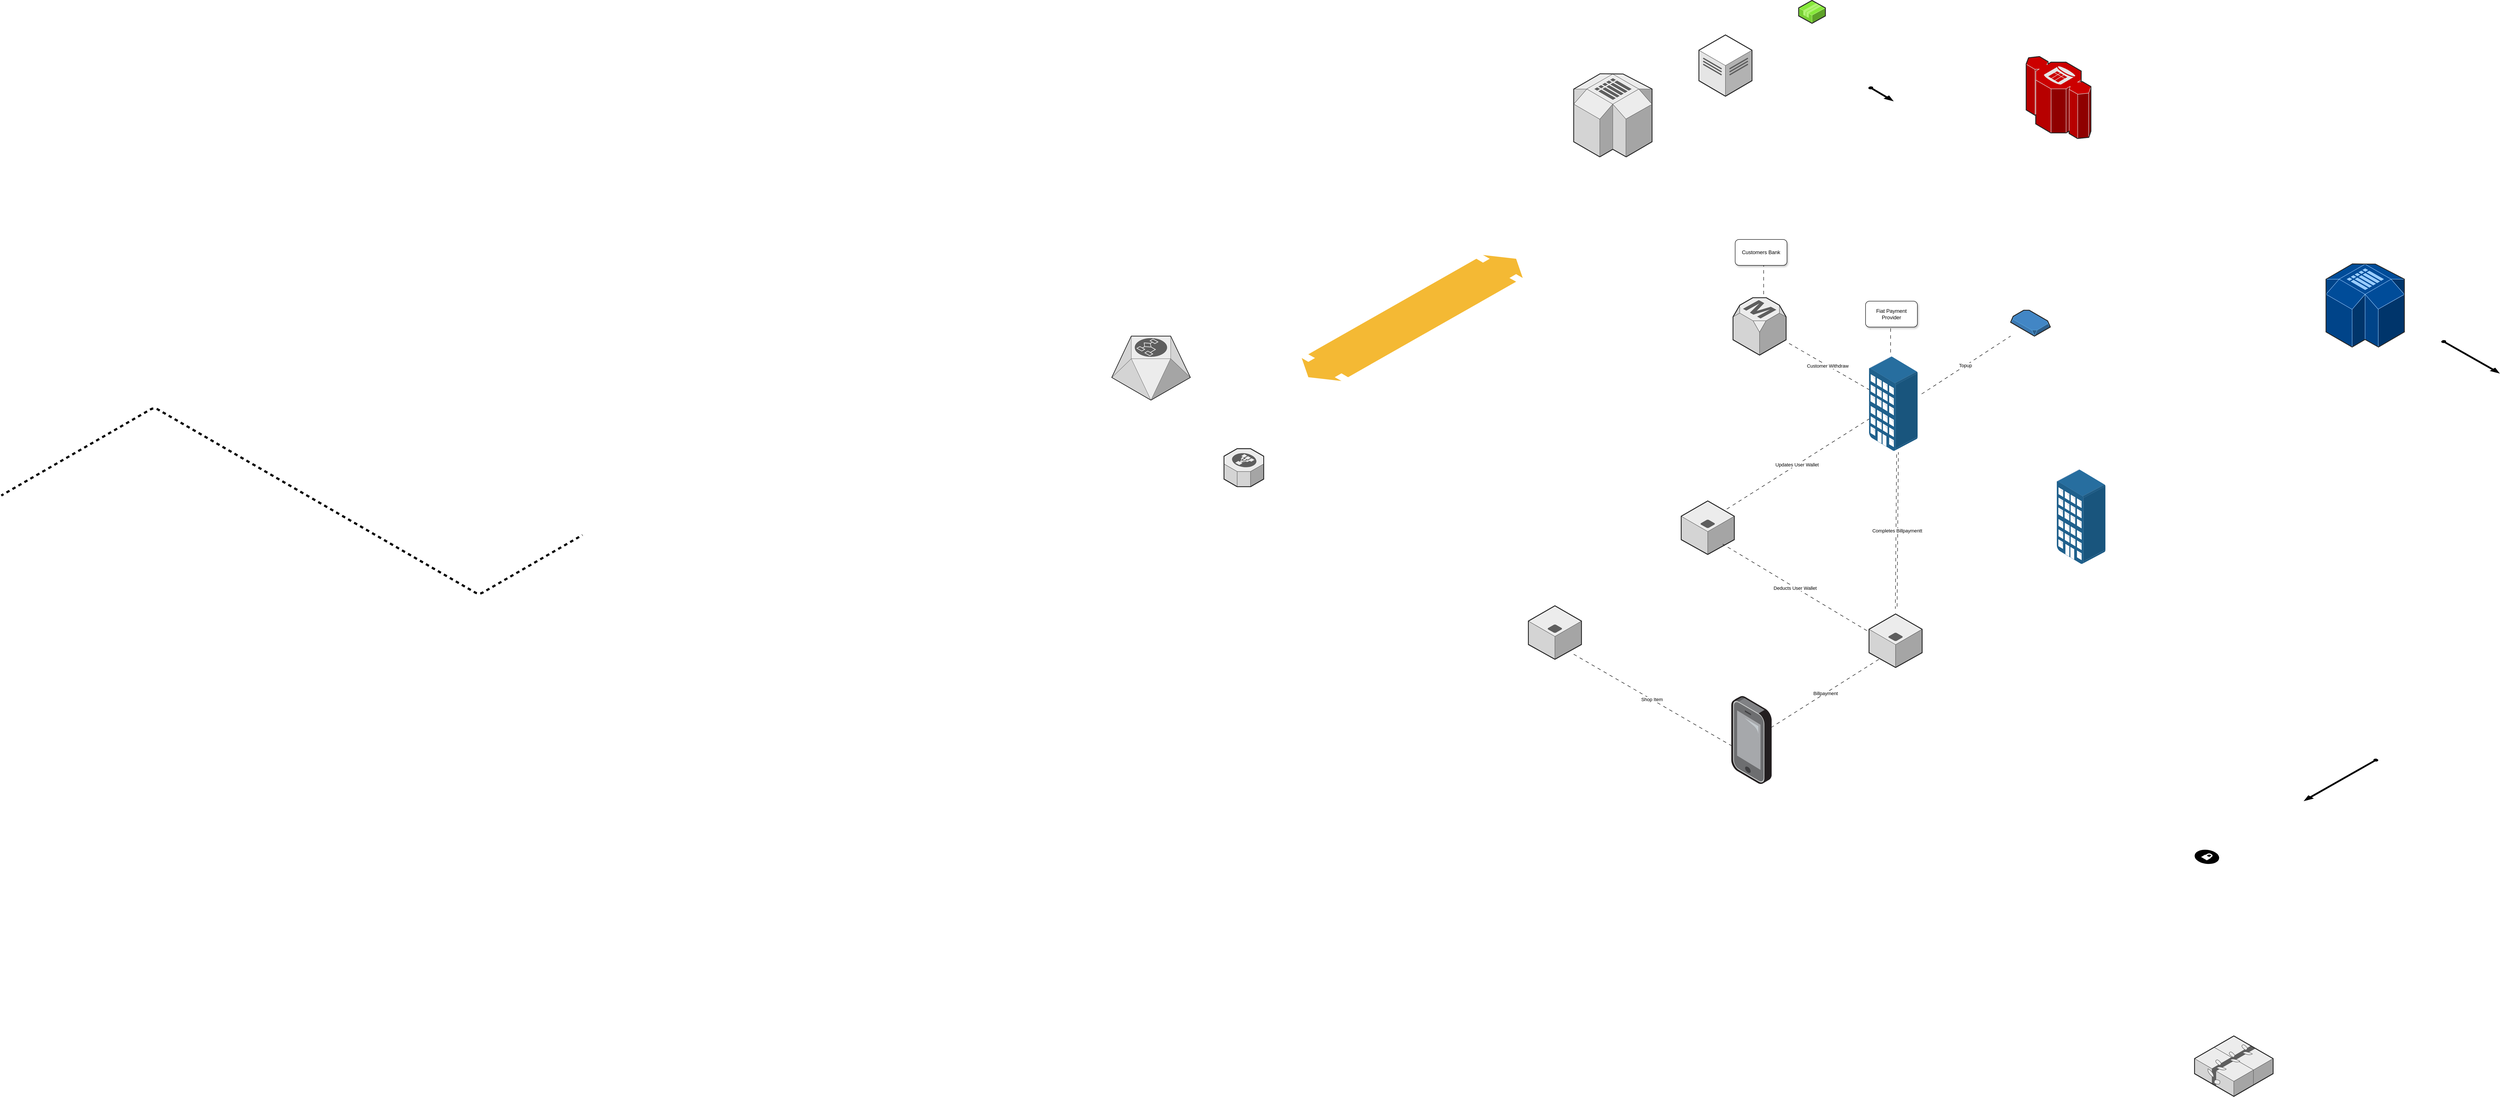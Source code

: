 <mxfile version="21.6.7" type="github">
  <diagram name="Page-1" id="aaaa8250-4180-3840-79b5-4cada1eebb92">
    <mxGraphModel dx="6780" dy="2430" grid="0" gridSize="8" guides="1" tooltips="1" connect="1" arrows="1" fold="1" page="0" pageScale="1" pageWidth="850" pageHeight="1100" background="none" math="0" shadow="0">
      <root>
        <mxCell id="0" />
        <mxCell id="1" parent="0" />
        <mxCell id="1a8abee3a6cfdf20-28" value="" style="verticalLabelPosition=bottom;html=1;verticalAlign=top;strokeWidth=1;dashed=0;shape=mxgraph.aws3d.flatDoubleEdge;fillColor=#000000;aspect=fixed;rounded=1;shadow=0;comic=0;fontFamily=Verdana;fontSize=12;flipV=1;" parent="1" vertex="1">
          <mxGeometry x="-530" y="290" width="512" height="292" as="geometry" />
        </mxCell>
        <mxCell id="1a8abee3a6cfdf20-6" value="" style="verticalLabelPosition=bottom;html=1;verticalAlign=top;strokeWidth=1;dashed=0;shape=mxgraph.aws3d.elasticLoadBalancing;fillColor=#ECECEC;strokeColor=#5E5E5E;aspect=fixed;rounded=1;shadow=0;comic=0;fontSize=12;" parent="1" vertex="1">
          <mxGeometry x="-710" y="738.83" width="92" height="88.17" as="geometry" />
        </mxCell>
        <mxCell id="1a8abee3a6cfdf20-7" value="" style="verticalLabelPosition=bottom;html=1;verticalAlign=top;strokeWidth=1;dashed=0;shape=mxgraph.aws3d.workflowService;fillColor=#ECECEC;strokeColor=#5E5E5E;aspect=fixed;rounded=1;shadow=0;comic=0;fontSize=12" parent="1" vertex="1">
          <mxGeometry x="-970" y="478" width="182.2" height="148.4" as="geometry" />
        </mxCell>
        <mxCell id="1a8abee3a6cfdf20-12" value="" style="verticalLabelPosition=bottom;html=1;verticalAlign=top;strokeWidth=1;dashed=0;shape=mxgraph.aws3d.redshift;fillColor=#CC0000;strokeColor=#E6E6E6;aspect=fixed;rounded=1;shadow=0;comic=0;fontSize=12" parent="1" vertex="1">
          <mxGeometry x="1148" y="-170" width="150" height="190" as="geometry" />
        </mxCell>
        <mxCell id="1a8abee3a6cfdf20-13" value="" style="verticalLabelPosition=bottom;html=1;verticalAlign=top;strokeWidth=1;dashed=0;shape=mxgraph.aws3d.simpleDb2;fillColor=#ECECEC;strokeColor=#5E5E5E;aspect=fixed;rounded=1;shadow=0;comic=0;fontSize=12" parent="1" vertex="1">
          <mxGeometry x="100" y="-130" width="181.5" height="192.6" as="geometry" />
        </mxCell>
        <mxCell id="1a8abee3a6cfdf20-15" value="" style="verticalLabelPosition=bottom;html=1;verticalAlign=top;strokeWidth=1;dashed=0;shape=mxgraph.aws3d.application_server;fillColor=#ECECEC;strokeColor=#5E5E5E;aspect=fixed;rounded=1;shadow=0;comic=0;fontSize=12" parent="1" vertex="1">
          <mxGeometry x="-5" y="1103" width="123" height="124" as="geometry" />
        </mxCell>
        <mxCell id="1a8abee3a6cfdf20-16" value="" style="verticalLabelPosition=bottom;html=1;verticalAlign=top;strokeWidth=1;dashed=0;shape=mxgraph.aws3d.application_server;fillColor=#ECECEC;strokeColor=#5E5E5E;aspect=fixed;rounded=1;shadow=0;comic=0;fontSize=12" parent="1" vertex="1">
          <mxGeometry x="349" y="860" width="123" height="124" as="geometry" />
        </mxCell>
        <mxCell id="1a8abee3a6cfdf20-17" value="" style="verticalLabelPosition=bottom;html=1;verticalAlign=top;strokeWidth=1;dashed=0;shape=mxgraph.aws3d.application_server;fillColor=#ECECEC;strokeColor=#5E5E5E;aspect=fixed;rounded=1;shadow=0;comic=0;fontSize=12" parent="1" vertex="1">
          <mxGeometry x="784.04" y="1122" width="123" height="124" as="geometry" />
        </mxCell>
        <mxCell id="1a8abee3a6cfdf20-19" value="" style="verticalLabelPosition=bottom;html=1;verticalAlign=top;strokeWidth=1;dashed=0;shape=mxgraph.aws3d.elasticBeanstalk;fillColor=#ECECEC;strokeColor=#5E5E5E;aspect=fixed;rounded=1;shadow=0;comic=0;fontSize=12" parent="1" vertex="1">
          <mxGeometry x="1538" y="2100" width="182" height="140" as="geometry" />
        </mxCell>
        <mxCell id="1a8abee3a6cfdf20-20" value="" style="verticalLabelPosition=bottom;html=1;verticalAlign=top;strokeWidth=1;dashed=0;shape=mxgraph.aws3d.simpleDb2;fillColor=#004C99;strokeColor=#99CCFF;aspect=fixed;rounded=1;shadow=0;comic=0;fontSize=12" parent="1" vertex="1">
          <mxGeometry x="1842.5" y="310.7" width="181.5" height="192.6" as="geometry" />
        </mxCell>
        <mxCell id="1a8abee3a6cfdf20-22" value="" style="verticalLabelPosition=bottom;html=1;verticalAlign=top;strokeWidth=1;dashed=0;shape=mxgraph.aws3d.dataCenter;fillColor=#ffffff;strokeColor=#5E5E5E;aspect=fixed;rounded=1;shadow=0;comic=0;fontSize=12" parent="1" vertex="1">
          <mxGeometry x="390" y="-220" width="123" height="142" as="geometry" />
        </mxCell>
        <mxCell id="1a8abee3a6cfdf20-23" value="" style="verticalLabelPosition=bottom;html=1;verticalAlign=top;strokeWidth=1;dashed=0;shape=mxgraph.aws3d.application2;fillColor=#86E83A;strokeColor=#B0F373;aspect=fixed;rounded=1;shadow=0;comic=0;fontSize=12" parent="1" vertex="1">
          <mxGeometry x="621" y="-300" width="62" height="53" as="geometry" />
        </mxCell>
        <mxCell id="1a8abee3a6cfdf20-35" value="" style="verticalLabelPosition=bottom;html=1;verticalAlign=top;strokeWidth=1;dashed=0;shape=mxgraph.aws3d.arrowSE;fillColor=#000000;aspect=fixed;rounded=1;shadow=0;comic=0;fontFamily=Verdana;fontSize=12" parent="1" vertex="1">
          <mxGeometry x="783" y="-100" width="57" height="33" as="geometry" />
        </mxCell>
        <mxCell id="d5ac148becb70bc-3" value="" style="verticalLabelPosition=bottom;html=1;verticalAlign=top;strokeWidth=1;dashed=0;shape=mxgraph.aws3d.rdsMaster;fillColor=#ECECEC;strokeColor=#5E5E5E;aspect=fixed;rounded=1;shadow=0;comic=0;fontFamily=Verdana;fontSize=12" parent="1" vertex="1">
          <mxGeometry x="469" y="389" width="123" height="133" as="geometry" />
        </mxCell>
        <mxCell id="d5ac148becb70bc-4" value="" style="verticalLabelPosition=bottom;html=1;verticalAlign=top;strokeWidth=1;dashed=0;shape=mxgraph.aws3d.arrowSW;fillColor=#000000;aspect=fixed;rounded=1;shadow=0;comic=0;fontFamily=Verdana;fontSize=12" parent="1" vertex="1">
          <mxGeometry x="1792" y="1458" width="171" height="97" as="geometry" />
        </mxCell>
        <mxCell id="d5ac148becb70bc-5" value="" style="verticalLabelPosition=bottom;html=1;verticalAlign=top;strokeWidth=1;dashed=0;shape=mxgraph.aws3d.arrowSE;fillColor=#000000;aspect=fixed;rounded=1;shadow=0;comic=0;fontFamily=Verdana;fontSize=12" parent="1" vertex="1">
          <mxGeometry x="2110" y="488" width="134" height="76" as="geometry" />
        </mxCell>
        <mxCell id="d5ac148becb70bc-14" value="" style="edgeStyle=isometricEdgeStyle;endArrow=none;html=1;labelBackgroundColor=none;strokeWidth=5;fontFamily=Verdana;fontSize=12;flowAnimation=1;" parent="1" edge="1">
          <mxGeometry width="50" height="100" relative="1" as="geometry">
            <mxPoint x="-3542" y="847.42" as="sourcePoint" />
            <mxPoint x="-2196" y="939.0" as="targetPoint" />
            <Array as="points">
              <mxPoint x="-2820" y="855.42" />
            </Array>
          </mxGeometry>
        </mxCell>
        <mxCell id="d5ac148becb70bc-16" value="" style="verticalLabelPosition=bottom;html=1;verticalAlign=top;strokeWidth=1;dashed=0;shape=mxgraph.aws3d.secureConnection;fillColor=#000000;strokeColor=#ffffff;aspect=fixed;rounded=1;shadow=0;comic=0;fontSize=12" parent="1" vertex="1">
          <mxGeometry x="1538" y="1668" width="57.0" height="34" as="geometry" />
        </mxCell>
        <mxCell id="dxz2CHpl5FGSV4LdFFIb-4" value="" style="image;points=[];aspect=fixed;html=1;align=center;shadow=0;dashed=0;image=img/lib/allied_telesis/computer_and_terminals/Smartphone.svg;" vertex="1" parent="1">
          <mxGeometry x="465" y="1312" width="93.5" height="204" as="geometry" />
        </mxCell>
        <mxCell id="dxz2CHpl5FGSV4LdFFIb-7" value="" style="image;points=[];aspect=fixed;html=1;align=center;shadow=0;dashed=0;image=img/lib/allied_telesis/buildings/Apartments.svg;imageBackground=none;" vertex="1" parent="1">
          <mxGeometry x="784.04" y="525" width="112.63" height="219" as="geometry" />
        </mxCell>
        <mxCell id="dxz2CHpl5FGSV4LdFFIb-13" value="" style="image;points=[];aspect=fixed;html=1;align=center;shadow=0;dashed=0;image=img/lib/allied_telesis/buildings/Apartments.svg;imageBackground=none;comic=0;" vertex="1" parent="1">
          <mxGeometry x="1219" y="787" width="112.63" height="219" as="geometry" />
        </mxCell>
        <mxCell id="dxz2CHpl5FGSV4LdFFIb-38" value="" style="verticalLabelPosition=bottom;html=1;verticalAlign=top;strokeWidth=1;align=center;outlineConnect=0;dashed=0;outlineConnect=0;shape=mxgraph.aws3d.snapshot;fillColor=#4286c5;strokeColor=#57A2D8;aspect=fixed;" vertex="1" parent="1">
          <mxGeometry x="1112" y="418" width="92" height="60" as="geometry" />
        </mxCell>
        <mxCell id="dxz2CHpl5FGSV4LdFFIb-45" style="edgeStyle=orthogonalEdgeStyle;rounded=0;orthogonalLoop=1;jettySize=auto;html=1;exitX=1;exitY=0.75;exitDx=0;exitDy=0;dashed=1;dashPattern=8 8;flowAnimation=0;endArrow=none;endFill=0;" edge="1" source="dxz2CHpl5FGSV4LdFFIb-46" parent="1">
          <mxGeometry relative="1" as="geometry">
            <mxPoint x="539.99" y="389" as="targetPoint" />
            <Array as="points">
              <mxPoint x="539.99" y="316" />
              <mxPoint x="539.99" y="364" />
            </Array>
          </mxGeometry>
        </mxCell>
        <mxCell id="dxz2CHpl5FGSV4LdFFIb-46" value="Customers Bank" style="whiteSpace=wrap;html=1;verticalAlign=middle;labelBackgroundColor=default;shadow=1;rounded=1;glass=0;align=center;labelPosition=center;verticalLabelPosition=middle;" vertex="1" parent="1">
          <mxGeometry x="473.995" y="254" width="120" height="60" as="geometry" />
        </mxCell>
        <mxCell id="dxz2CHpl5FGSV4LdFFIb-53" value="" style="endArrow=none;html=1;rounded=1;entryX=1.049;entryY=0.409;entryDx=0;entryDy=0;entryPerimeter=0;flowAnimation=1;endFill=0;" edge="1" parent="1" source="dxz2CHpl5FGSV4LdFFIb-38" target="dxz2CHpl5FGSV4LdFFIb-7">
          <mxGeometry relative="1" as="geometry">
            <mxPoint x="913" y="595" as="sourcePoint" />
            <mxPoint x="358" y="1011" as="targetPoint" />
          </mxGeometry>
        </mxCell>
        <mxCell id="dxz2CHpl5FGSV4LdFFIb-54" value="Topup" style="edgeLabel;resizable=0;html=1;align=center;verticalAlign=middle;" connectable="0" vertex="1" parent="dxz2CHpl5FGSV4LdFFIb-53">
          <mxGeometry relative="1" as="geometry" />
        </mxCell>
        <mxCell id="dxz2CHpl5FGSV4LdFFIb-55" value="" style="endArrow=none;html=1;rounded=0;flowAnimation=1;endFill=0;" edge="1" parent="1" source="dxz2CHpl5FGSV4LdFFIb-7" target="d5ac148becb70bc-3">
          <mxGeometry relative="1" as="geometry">
            <mxPoint x="767" y="635" as="sourcePoint" />
            <mxPoint x="563" y="523" as="targetPoint" />
          </mxGeometry>
        </mxCell>
        <mxCell id="dxz2CHpl5FGSV4LdFFIb-56" value="Customer Withdraw" style="edgeLabel;resizable=0;html=1;align=center;verticalAlign=middle;" connectable="0" vertex="1" parent="dxz2CHpl5FGSV4LdFFIb-55">
          <mxGeometry relative="1" as="geometry" />
        </mxCell>
        <mxCell id="dxz2CHpl5FGSV4LdFFIb-57" value="" style="endArrow=none;html=1;rounded=0;entryX=0.827;entryY=0.172;entryDx=0;entryDy=0;entryPerimeter=0;flowAnimation=1;endFill=0;" edge="1" parent="1" source="dxz2CHpl5FGSV4LdFFIb-7" target="1a8abee3a6cfdf20-16">
          <mxGeometry relative="1" as="geometry">
            <mxPoint x="539" y="1086" as="sourcePoint" />
            <mxPoint x="594" y="835" as="targetPoint" />
          </mxGeometry>
        </mxCell>
        <mxCell id="dxz2CHpl5FGSV4LdFFIb-58" value="Updates User Wallet" style="edgeLabel;resizable=0;html=1;align=center;verticalAlign=middle;" connectable="0" vertex="1" parent="dxz2CHpl5FGSV4LdFFIb-57">
          <mxGeometry relative="1" as="geometry" />
        </mxCell>
        <mxCell id="dxz2CHpl5FGSV4LdFFIb-68" value="" style="group" vertex="1" connectable="0" parent="1">
          <mxGeometry x="776.005" y="397" width="120" height="102" as="geometry" />
        </mxCell>
        <mxCell id="dxz2CHpl5FGSV4LdFFIb-41" style="edgeStyle=orthogonalEdgeStyle;rounded=0;orthogonalLoop=1;jettySize=auto;html=1;exitX=1;exitY=0.75;exitDx=0;exitDy=0;dashed=1;dashPattern=8 8;flowAnimation=0;endArrow=none;endFill=0;" edge="1" parent="dxz2CHpl5FGSV4LdFFIb-68">
          <mxGeometry relative="1" as="geometry">
            <mxPoint x="57.995" y="127" as="targetPoint" />
            <mxPoint x="112.0" y="37" as="sourcePoint" />
            <Array as="points">
              <mxPoint x="57.995" y="54" />
              <mxPoint x="57.995" y="102" />
            </Array>
          </mxGeometry>
        </mxCell>
        <mxCell id="dxz2CHpl5FGSV4LdFFIb-44" value="Fiat Payment&lt;br&gt;Provider" style="whiteSpace=wrap;html=1;verticalAlign=middle;labelBackgroundColor=default;shadow=1;rounded=1;glass=0;align=center;labelPosition=center;verticalLabelPosition=middle;" vertex="1" parent="dxz2CHpl5FGSV4LdFFIb-68">
          <mxGeometry width="120" height="60" as="geometry" />
        </mxCell>
        <mxCell id="dxz2CHpl5FGSV4LdFFIb-73" value="" style="endArrow=none;html=1;rounded=0;flowAnimation=1;endFill=0;shape=link;" edge="1" parent="1">
          <mxGeometry relative="1" as="geometry">
            <mxPoint x="850" y="747" as="sourcePoint" />
            <mxPoint x="847" y="1110" as="targetPoint" />
          </mxGeometry>
        </mxCell>
        <mxCell id="dxz2CHpl5FGSV4LdFFIb-74" value="Completes Billpaymentt" style="edgeLabel;resizable=0;html=1;align=center;verticalAlign=middle;" connectable="0" vertex="1" parent="dxz2CHpl5FGSV4LdFFIb-73">
          <mxGeometry relative="1" as="geometry" />
        </mxCell>
        <mxCell id="dxz2CHpl5FGSV4LdFFIb-75" value="" style="endArrow=none;html=1;rounded=0;endFill=0;flowAnimation=1;entryX=-0.011;entryY=0.329;entryDx=0;entryDy=0;entryPerimeter=0;" edge="1" parent="1" target="1a8abee3a6cfdf20-17">
          <mxGeometry relative="1" as="geometry">
            <mxPoint x="445" y="960" as="sourcePoint" />
            <mxPoint x="526.428" y="1288" as="targetPoint" />
          </mxGeometry>
        </mxCell>
        <mxCell id="dxz2CHpl5FGSV4LdFFIb-76" value="Deducts User Wallet&amp;nbsp;" style="edgeLabel;resizable=0;html=1;align=center;verticalAlign=middle;" connectable="0" vertex="1" parent="dxz2CHpl5FGSV4LdFFIb-75">
          <mxGeometry relative="1" as="geometry" />
        </mxCell>
        <mxCell id="dxz2CHpl5FGSV4LdFFIb-80" value="" style="endArrow=none;html=1;rounded=0;endFill=0;flowAnimation=1;entryX=0.187;entryY=0.846;entryDx=0;entryDy=0;entryPerimeter=0;" edge="1" parent="1" source="dxz2CHpl5FGSV4LdFFIb-4" target="1a8abee3a6cfdf20-17">
          <mxGeometry relative="1" as="geometry">
            <mxPoint x="715" y="1388" as="sourcePoint" />
            <mxPoint x="856" y="1192" as="targetPoint" />
          </mxGeometry>
        </mxCell>
        <mxCell id="dxz2CHpl5FGSV4LdFFIb-81" value="Billpayment" style="edgeLabel;resizable=0;html=1;align=center;verticalAlign=middle;" connectable="0" vertex="1" parent="dxz2CHpl5FGSV4LdFFIb-80">
          <mxGeometry relative="1" as="geometry" />
        </mxCell>
        <mxCell id="dxz2CHpl5FGSV4LdFFIb-83" value="" style="endArrow=none;html=1;rounded=0;endFill=0;flowAnimation=1;entryX=0.821;entryY=0.887;entryDx=0;entryDy=0;entryPerimeter=0;" edge="1" parent="1" target="1a8abee3a6cfdf20-15">
          <mxGeometry relative="1" as="geometry">
            <mxPoint x="465" y="1427" as="sourcePoint" />
            <mxPoint x="98" y="1234" as="targetPoint" />
          </mxGeometry>
        </mxCell>
        <mxCell id="dxz2CHpl5FGSV4LdFFIb-84" value="Shop Item" style="edgeLabel;resizable=0;html=1;align=center;verticalAlign=middle;" connectable="0" vertex="1" parent="dxz2CHpl5FGSV4LdFFIb-83">
          <mxGeometry relative="1" as="geometry" />
        </mxCell>
      </root>
    </mxGraphModel>
  </diagram>
</mxfile>
